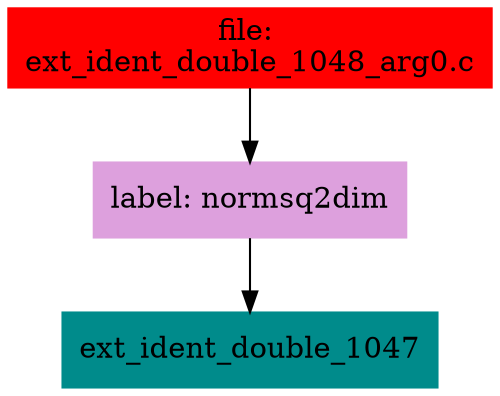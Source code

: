 digraph G {
node [shape=box]

0 [label="file: 
ext_ident_double_1048_arg0.c",color=red, style=filled]
1 [label="label: normsq2dim",color=plum, style=filled]
0 -> 1
2 [label="ext_ident_double_1047",color=cyan4, style=filled]
1 -> 2


}

